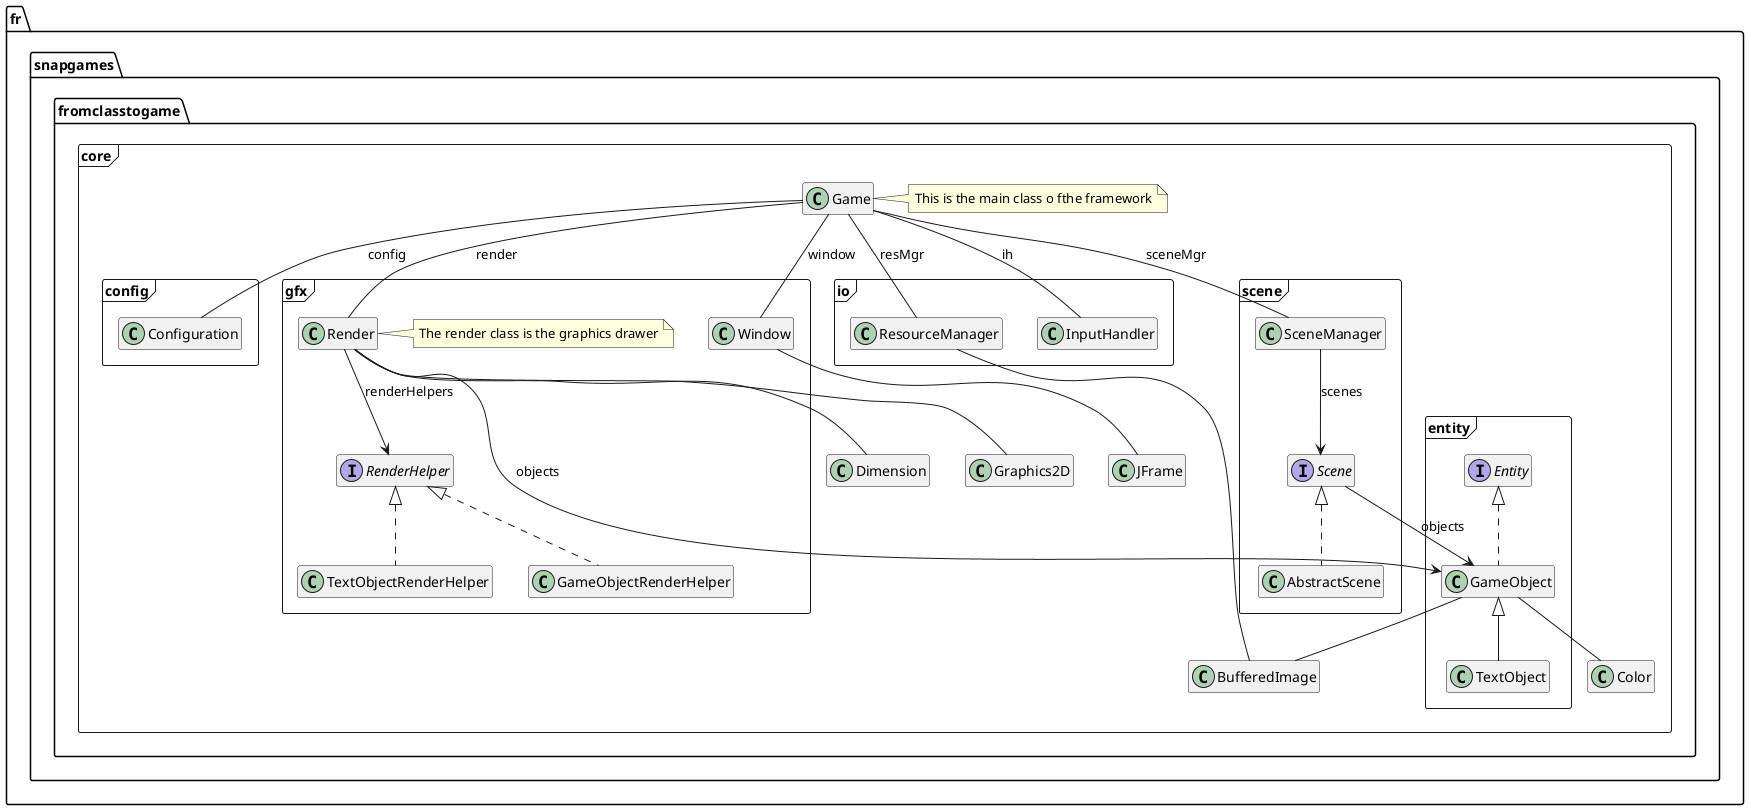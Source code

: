 @startuml "Game Internal Architecture"
hide members
hide methods

package "fr.snapgames.fromclasstogame" {
    package "core" <<Frame>>{

        class Game
        note right of Game: This is the main class o fthe framework
        package "config" <<Frame>>{
            class Configuration
        }
        package "io" <<Frame>>{
            class ResourceManager
            class InputHandler
        }
        package "scene" <<Frame>>{
            interface Scene
            class AbstractScene implements Scene
            class SceneManager
        }
        package "gfx" <<Frame>>{
            class Render
            note right of Render : The render class is the graphics drawer
            interface RenderHelper
            class GameObjectRenderHelper implements RenderHelper
            class TextObjectRenderHelper implements RenderHelper
            class Window
        }

        package "entity" <<Frame>>{
            interface Entity
            class GameObject implements Entity
            class TextObject extends GameObject
        }

        Game -- Configuration:config
        Game -- ResourceManager:resMgr
        Game -- SceneManager:sceneMgr
        Game -- Render:render
        Game -- Window:window
        Game -- InputHandler:ih
        SceneManager --> Scene:scenes
        Scene --> GameObject:objects
        Render --> RenderHelper:renderHelpers
        Render --> GameObject:objects
        GameObject -- Color
        GameObject -- BufferedImage
        Render -- Dimension
        Render -- Graphics2D
        ResourceManager -- BufferedImage
        Window -- JFrame
    }
}
@enduml
